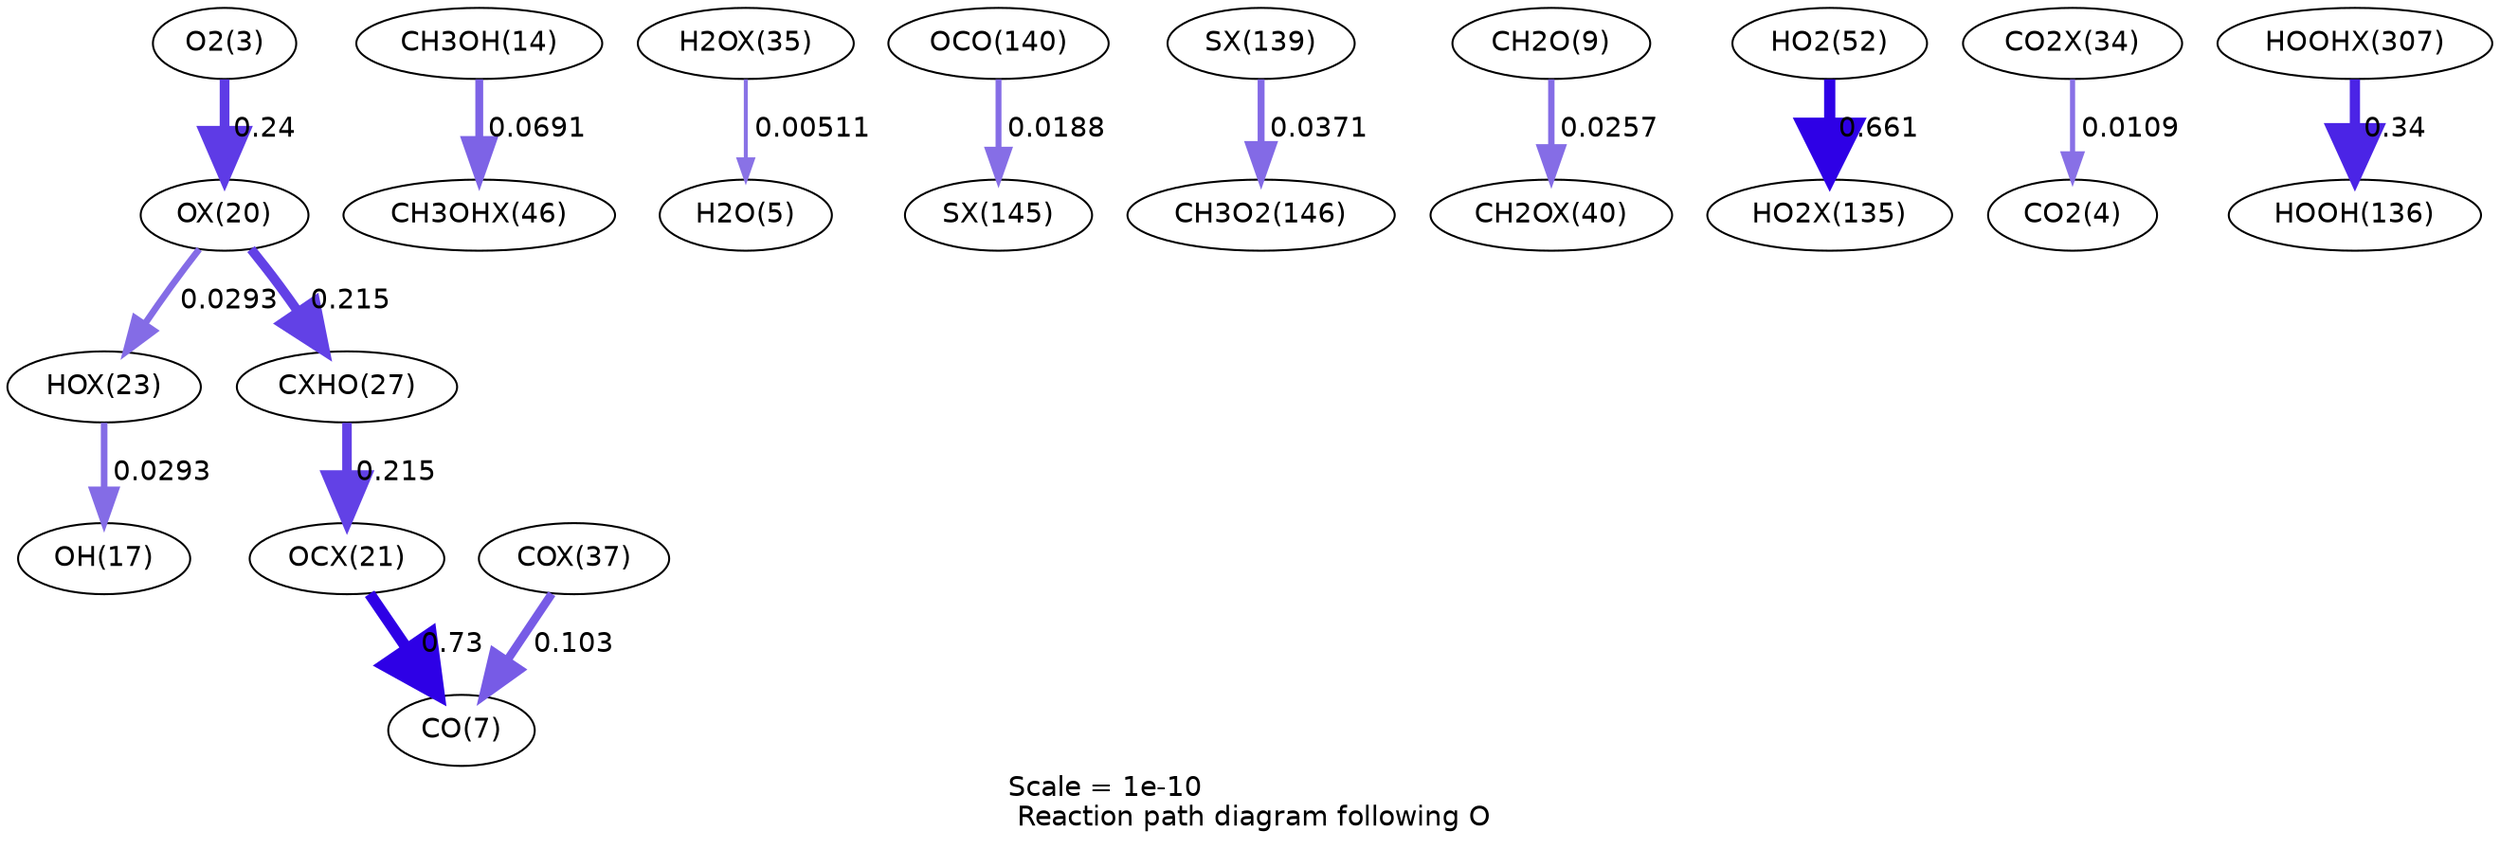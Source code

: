digraph reaction_paths {
center=1;
s5 -> s36[fontname="Helvetica", penwidth=4.92, arrowsize=2.46, color="0.7, 0.74, 0.9"
, label=" 0.24"];
s36 -> s39[fontname="Helvetica", penwidth=3.33, arrowsize=1.67, color="0.7, 0.529, 0.9"
, label=" 0.0293"];
s36 -> s42[fontname="Helvetica", penwidth=4.84, arrowsize=2.42, color="0.7, 0.715, 0.9"
, label=" 0.215"];
s39 -> s19[fontname="Helvetica", penwidth=3.34, arrowsize=1.67, color="0.7, 0.529, 0.9"
, label=" 0.0293"];
s16 -> s53[fontname="Helvetica", penwidth=3.98, arrowsize=1.99, color="0.7, 0.569, 0.9"
, label=" 0.0691"];
s45 -> s7[fontname="Helvetica", penwidth=2.02, arrowsize=1.01, color="0.7, 0.505, 0.9"
, label=" 0.00511"];
s28 -> s59[fontname="Helvetica", penwidth=3, arrowsize=1.5, color="0.7, 0.519, 0.9"
, label=" 0.0188"];
s57 -> s29[fontname="Helvetica", penwidth=3.51, arrowsize=1.76, color="0.7, 0.537, 0.9"
, label=" 0.0371"];
s11 -> s50[fontname="Helvetica", penwidth=3.23, arrowsize=1.62, color="0.7, 0.526, 0.9"
, label=" 0.0257"];
s21 -> s56[fontname="Helvetica", penwidth=5.69, arrowsize=2.84, color="0.7, 1.16, 0.9"
, label=" 0.661"];
s37 -> s9[fontname="Helvetica", penwidth=5.76, arrowsize=2.88, color="0.7, 1.23, 0.9"
, label=" 0.73"];
s47 -> s9[fontname="Helvetica", penwidth=4.28, arrowsize=2.14, color="0.7, 0.603, 0.9"
, label=" 0.103"];
s42 -> s37[fontname="Helvetica", penwidth=4.84, arrowsize=2.42, color="0.7, 0.715, 0.9"
, label=" 0.215"];
s44 -> s6[fontname="Helvetica", penwidth=2.59, arrowsize=1.29, color="0.7, 0.511, 0.9"
, label=" 0.0109"];
s65 -> s27[fontname="Helvetica", penwidth=5.19, arrowsize=2.59, color="0.7, 0.84, 0.9"
, label=" 0.34"];
s5 [ fontname="Helvetica", label="O2(3)"];
s6 [ fontname="Helvetica", label="CO2(4)"];
s7 [ fontname="Helvetica", label="H2O(5)"];
s9 [ fontname="Helvetica", label="CO(7)"];
s11 [ fontname="Helvetica", label="CH2O(9)"];
s16 [ fontname="Helvetica", label="CH3OH(14)"];
s19 [ fontname="Helvetica", label="OH(17)"];
s21 [ fontname="Helvetica", label="HO2(52)"];
s27 [ fontname="Helvetica", label="HOOH(136)"];
s28 [ fontname="Helvetica", label="OCO(140)"];
s29 [ fontname="Helvetica", label="CH3O2(146)"];
s36 [ fontname="Helvetica", label="OX(20)"];
s37 [ fontname="Helvetica", label="OCX(21)"];
s39 [ fontname="Helvetica", label="HOX(23)"];
s42 [ fontname="Helvetica", label="CXHO(27)"];
s44 [ fontname="Helvetica", label="CO2X(34)"];
s45 [ fontname="Helvetica", label="H2OX(35)"];
s47 [ fontname="Helvetica", label="COX(37)"];
s50 [ fontname="Helvetica", label="CH2OX(40)"];
s53 [ fontname="Helvetica", label="CH3OHX(46)"];
s56 [ fontname="Helvetica", label="HO2X(135)"];
s57 [ fontname="Helvetica", label="SX(139)"];
s59 [ fontname="Helvetica", label="SX(145)"];
s65 [ fontname="Helvetica", label="HOOHX(307)"];
 label = "Scale = 1e-10\l Reaction path diagram following O";
 fontname = "Helvetica";
}
